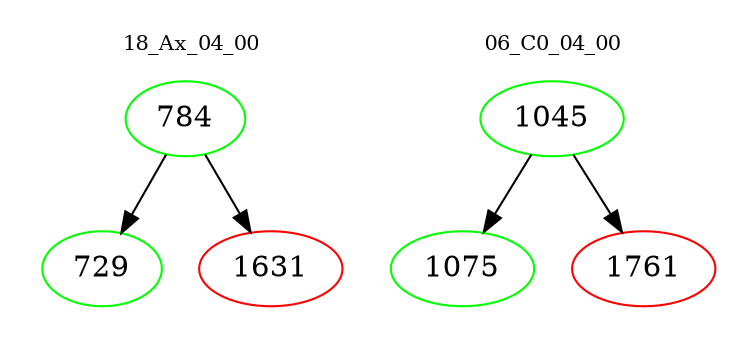 digraph{
subgraph cluster_0 {
color = white
label = "18_Ax_04_00";
fontsize=10;
T0_784 [label="784", color="green"]
T0_784 -> T0_729 [color="black"]
T0_729 [label="729", color="green"]
T0_784 -> T0_1631 [color="black"]
T0_1631 [label="1631", color="red"]
}
subgraph cluster_1 {
color = white
label = "06_C0_04_00";
fontsize=10;
T1_1045 [label="1045", color="green"]
T1_1045 -> T1_1075 [color="black"]
T1_1075 [label="1075", color="green"]
T1_1045 -> T1_1761 [color="black"]
T1_1761 [label="1761", color="red"]
}
}
